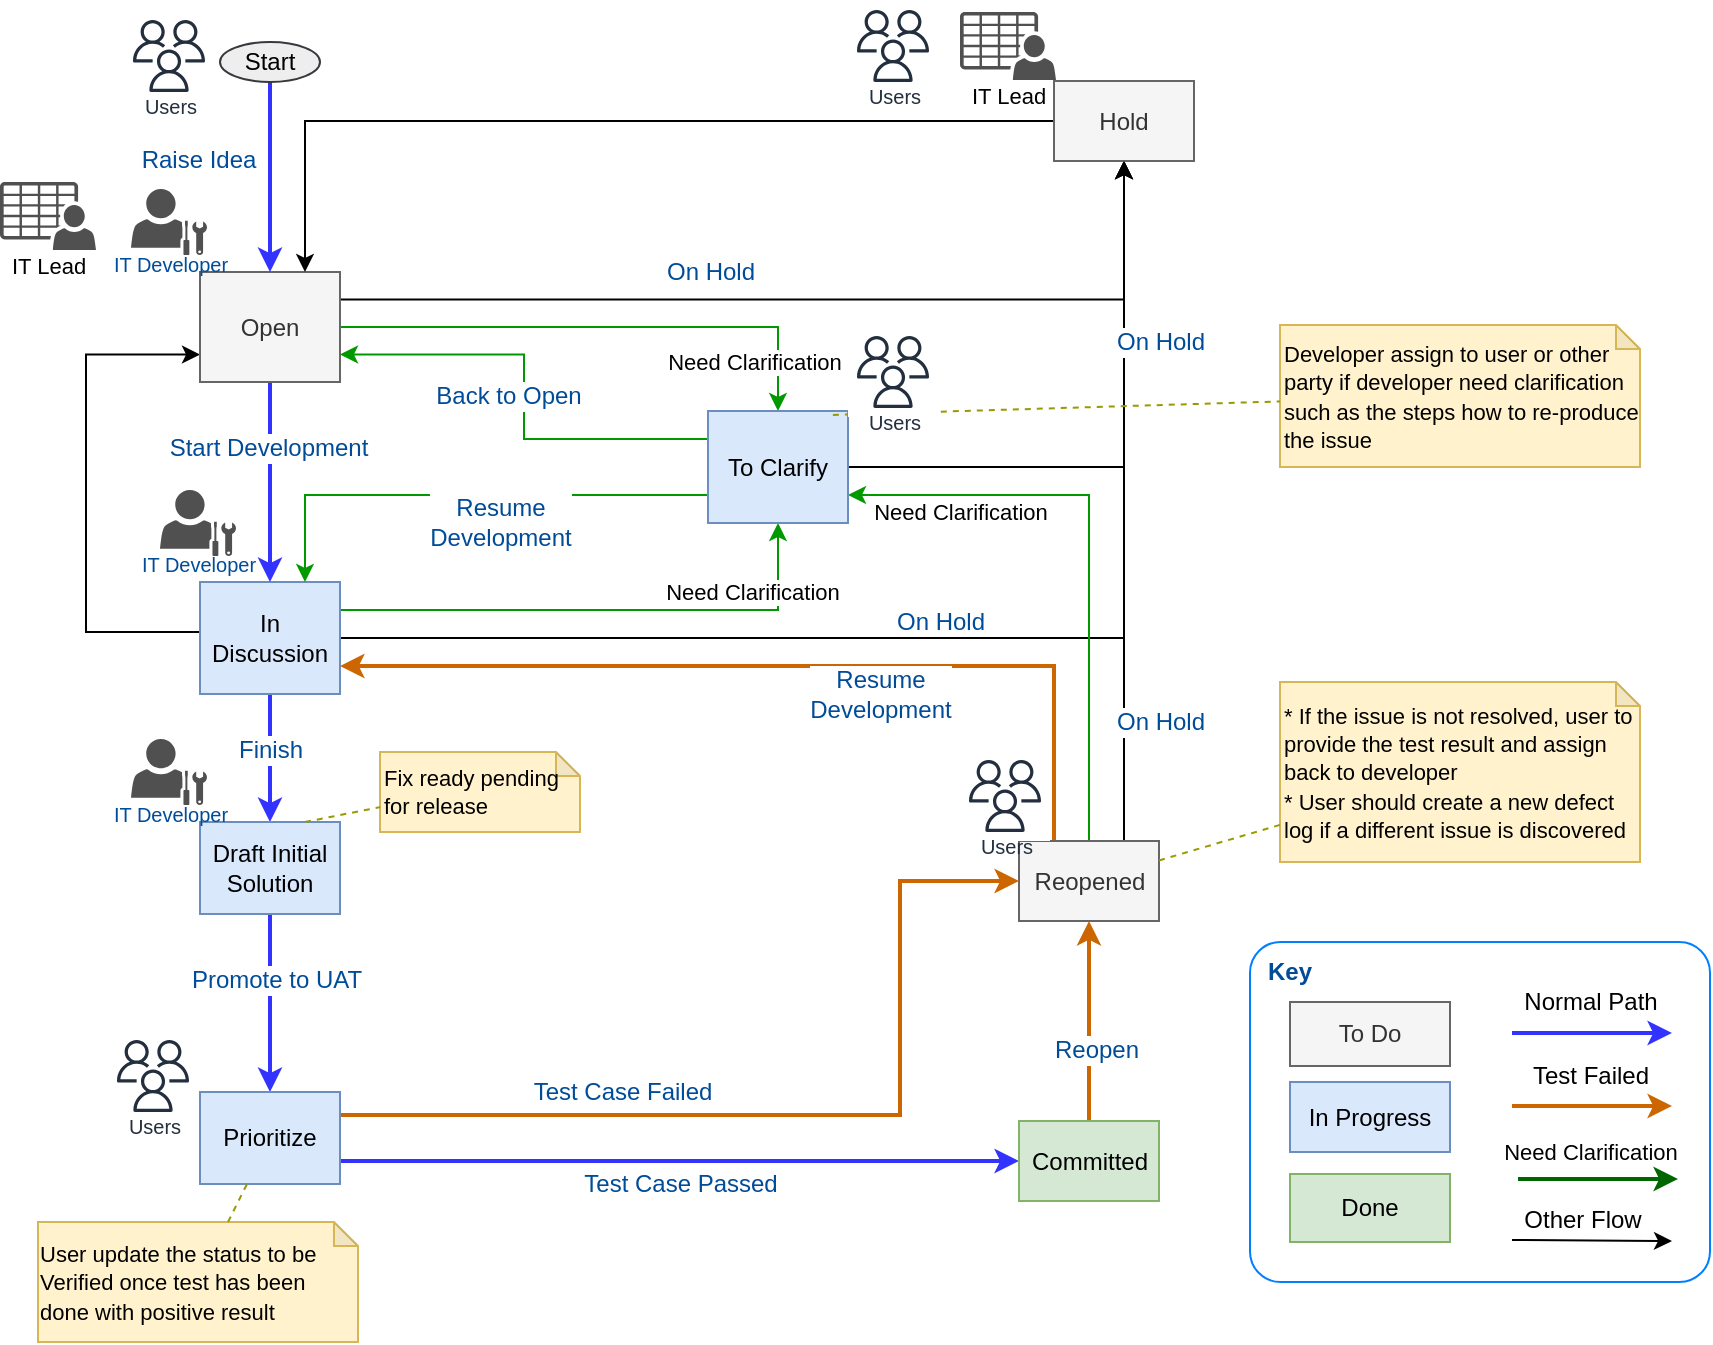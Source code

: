 <mxfile version="10.9.2" type="github"><diagram id="ibnMMzzlPycj9zkq83kl" name="Page-1"><mxGraphModel dx="870" dy="625" grid="1" gridSize="10" guides="1" tooltips="1" connect="1" arrows="1" fold="1" page="1" pageScale="1" pageWidth="827" pageHeight="1169" math="0" shadow="0"><root><mxCell id="0"/><mxCell id="1" parent="0"/><mxCell id="gEW4pak4NNGnfrm4xWKm-1" value="" style="rounded=1;whiteSpace=wrap;html=1;strokeColor=#007FFF;fontSize=12;fontColor=#004C99;align=left;arcSize=9;" vertex="1" parent="1"><mxGeometry x="662" y="620" width="230" height="170" as="geometry"/></mxCell><mxCell id="gEW4pak4NNGnfrm4xWKm-2" style="edgeStyle=orthogonalEdgeStyle;rounded=0;orthogonalLoop=1;jettySize=auto;html=1;entryX=0.5;entryY=1;entryDx=0;entryDy=0;fontSize=12;fontColor=#004C99;exitX=1;exitY=0.5;exitDx=0;exitDy=0;" edge="1" parent="1" source="gEW4pak4NNGnfrm4xWKm-9" target="gEW4pak4NNGnfrm4xWKm-32"><mxGeometry relative="1" as="geometry"><mxPoint x="207" y="449.5" as="sourcePoint"/></mxGeometry></mxCell><mxCell id="gEW4pak4NNGnfrm4xWKm-3" value="On Hold" style="text;html=1;resizable=0;points=[];align=center;verticalAlign=middle;labelBackgroundColor=none;fontSize=12;fontColor=#004C99;" vertex="1" connectable="0" parent="gEW4pak4NNGnfrm4xWKm-2"><mxGeometry x="-0.436" y="-3" relative="1" as="geometry"><mxPoint x="121.5" y="-11" as="offset"/></mxGeometry></mxCell><mxCell id="gEW4pak4NNGnfrm4xWKm-4" style="edgeStyle=orthogonalEdgeStyle;rounded=0;orthogonalLoop=1;jettySize=auto;html=1;fontSize=12;fontColor=#004C99;exitX=0;exitY=0.5;exitDx=0;exitDy=0;entryX=0;entryY=0.75;entryDx=0;entryDy=0;" edge="1" parent="1" source="gEW4pak4NNGnfrm4xWKm-9" target="gEW4pak4NNGnfrm4xWKm-18"><mxGeometry relative="1" as="geometry"><Array as="points"><mxPoint x="137" y="465"/><mxPoint x="80" y="465"/><mxPoint x="80" y="326"/></Array><mxPoint x="130" y="320" as="targetPoint"/></mxGeometry></mxCell><mxCell id="gEW4pak4NNGnfrm4xWKm-5" style="edgeStyle=orthogonalEdgeStyle;rounded=0;orthogonalLoop=1;jettySize=auto;html=1;entryX=0.5;entryY=0;entryDx=0;entryDy=0;fontSize=12;fontColor=#004C99;strokeColor=#3333FF;strokeWidth=2;" edge="1" parent="1" source="gEW4pak4NNGnfrm4xWKm-9" target="gEW4pak4NNGnfrm4xWKm-23"><mxGeometry relative="1" as="geometry"/></mxCell><mxCell id="gEW4pak4NNGnfrm4xWKm-6" value="Finish" style="text;html=1;resizable=0;points=[];align=center;verticalAlign=middle;labelBackgroundColor=#ffffff;fontSize=12;fontColor=#004C99;" vertex="1" connectable="0" parent="gEW4pak4NNGnfrm4xWKm-5"><mxGeometry x="-0.746" y="-1" relative="1" as="geometry"><mxPoint x="1" y="20" as="offset"/></mxGeometry></mxCell><mxCell id="gEW4pak4NNGnfrm4xWKm-7" style="edgeStyle=orthogonalEdgeStyle;rounded=0;orthogonalLoop=1;jettySize=auto;html=1;exitX=1;exitY=0.25;exitDx=0;exitDy=0;entryX=0.5;entryY=1;entryDx=0;entryDy=0;strokeColor=#009900;strokeWidth=1;" edge="1" parent="1" source="gEW4pak4NNGnfrm4xWKm-9" target="gEW4pak4NNGnfrm4xWKm-47"><mxGeometry relative="1" as="geometry"/></mxCell><mxCell id="gEW4pak4NNGnfrm4xWKm-8" value="Need Clarification" style="text;html=1;resizable=0;points=[];align=center;verticalAlign=middle;labelBackgroundColor=#ffffff;fontSize=11;" vertex="1" connectable="0" parent="gEW4pak4NNGnfrm4xWKm-7"><mxGeometry x="0.737" y="13" relative="1" as="geometry"><mxPoint as="offset"/></mxGeometry></mxCell><mxCell id="gEW4pak4NNGnfrm4xWKm-9" value="In Discussion" style="rounded=0;whiteSpace=wrap;html=1;strokeColor=#6c8ebf;fontSize=12;align=center;fillColor=#dae8fc;" vertex="1" parent="1"><mxGeometry x="137" y="440" width="70" height="56" as="geometry"/></mxCell><mxCell id="gEW4pak4NNGnfrm4xWKm-10" style="edgeStyle=orthogonalEdgeStyle;rounded=0;orthogonalLoop=1;jettySize=auto;html=1;entryX=0.5;entryY=0;entryDx=0;entryDy=0;fontSize=12;fontColor=#004C99;strokeColor=#3333FF;strokeWidth=2;" edge="1" parent="1" source="gEW4pak4NNGnfrm4xWKm-18" target="gEW4pak4NNGnfrm4xWKm-9"><mxGeometry relative="1" as="geometry"/></mxCell><mxCell id="gEW4pak4NNGnfrm4xWKm-11" value="Start Development" style="text;html=1;resizable=0;points=[];align=center;verticalAlign=middle;labelBackgroundColor=#ffffff;fontSize=12;fontColor=#004C99;" vertex="1" connectable="0" parent="gEW4pak4NNGnfrm4xWKm-10"><mxGeometry x="-0.342" y="-1" relative="1" as="geometry"><mxPoint as="offset"/></mxGeometry></mxCell><mxCell id="gEW4pak4NNGnfrm4xWKm-12" style="edgeStyle=orthogonalEdgeStyle;rounded=0;orthogonalLoop=1;jettySize=auto;html=1;entryX=0.5;entryY=1;entryDx=0;entryDy=0;fontSize=12;fontColor=#004C99;exitX=1;exitY=0.25;exitDx=0;exitDy=0;" edge="1" parent="1" source="gEW4pak4NNGnfrm4xWKm-18" target="gEW4pak4NNGnfrm4xWKm-32"><mxGeometry relative="1" as="geometry"><Array as="points"><mxPoint x="599" y="299"/></Array></mxGeometry></mxCell><mxCell id="gEW4pak4NNGnfrm4xWKm-13" value="On Hold" style="text;html=1;resizable=0;points=[];align=center;verticalAlign=middle;labelBackgroundColor=#ffffff;fontSize=12;fontColor=#004C99;" vertex="1" connectable="0" parent="gEW4pak4NNGnfrm4xWKm-12"><mxGeometry x="-0.213" relative="1" as="geometry"><mxPoint x="3" y="-14" as="offset"/></mxGeometry></mxCell><mxCell id="gEW4pak4NNGnfrm4xWKm-14" style="edgeStyle=orthogonalEdgeStyle;rounded=0;orthogonalLoop=1;jettySize=auto;html=1;exitX=1;exitY=0.5;exitDx=0;exitDy=0;entryX=0.5;entryY=0;entryDx=0;entryDy=0;strokeColor=#009900;strokeWidth=1;" edge="1" parent="1" source="gEW4pak4NNGnfrm4xWKm-18" target="gEW4pak4NNGnfrm4xWKm-47"><mxGeometry relative="1" as="geometry"/></mxCell><mxCell id="gEW4pak4NNGnfrm4xWKm-15" value="Need Clarification" style="text;html=1;resizable=0;points=[];align=center;verticalAlign=middle;labelBackgroundColor=#ffffff;fontSize=11;" vertex="1" connectable="0" parent="gEW4pak4NNGnfrm4xWKm-14"><mxGeometry x="0.581" y="-17" relative="1" as="geometry"><mxPoint as="offset"/></mxGeometry></mxCell><mxCell id="gEW4pak4NNGnfrm4xWKm-18" value="Open" style="rounded=0;whiteSpace=wrap;html=1;strokeColor=#666666;fontSize=12;align=center;fontColor=#333333;fillColor=#f5f5f5;" vertex="1" parent="1"><mxGeometry x="137" y="285" width="70" height="55" as="geometry"/></mxCell><mxCell id="gEW4pak4NNGnfrm4xWKm-21" style="edgeStyle=orthogonalEdgeStyle;rounded=0;orthogonalLoop=1;jettySize=auto;html=1;entryX=0.5;entryY=0;entryDx=0;entryDy=0;fontSize=12;fontColor=#004C99;strokeColor=#3333FF;strokeWidth=2;" edge="1" parent="1" source="gEW4pak4NNGnfrm4xWKm-23" target="gEW4pak4NNGnfrm4xWKm-37"><mxGeometry relative="1" as="geometry"/></mxCell><mxCell id="gEW4pak4NNGnfrm4xWKm-22" value="Promote to UAT" style="text;html=1;resizable=0;points=[];align=center;verticalAlign=middle;labelBackgroundColor=#ffffff;fontSize=12;fontColor=#004C99;" vertex="1" connectable="0" parent="gEW4pak4NNGnfrm4xWKm-21"><mxGeometry x="-0.275" y="3" relative="1" as="geometry"><mxPoint as="offset"/></mxGeometry></mxCell><mxCell id="gEW4pak4NNGnfrm4xWKm-23" value="Draft Initial Solution" style="rounded=0;whiteSpace=wrap;html=1;strokeColor=#6c8ebf;fontSize=12;align=center;fillColor=#dae8fc;" vertex="1" parent="1"><mxGeometry x="137" y="560" width="70" height="46" as="geometry"/></mxCell><mxCell id="gEW4pak4NNGnfrm4xWKm-24" style="edgeStyle=orthogonalEdgeStyle;rounded=0;orthogonalLoop=1;jettySize=auto;html=1;entryX=1;entryY=0.75;entryDx=0;entryDy=0;fontSize=12;fontColor=#004C99;exitX=0.25;exitY=0;exitDx=0;exitDy=0;strokeColor=#CC6600;strokeWidth=2;" edge="1" parent="1" source="gEW4pak4NNGnfrm4xWKm-30" target="gEW4pak4NNGnfrm4xWKm-9"><mxGeometry relative="1" as="geometry"><Array as="points"><mxPoint x="564" y="482"/></Array></mxGeometry></mxCell><mxCell id="gEW4pak4NNGnfrm4xWKm-25" value="Resume &lt;br&gt;Development" style="text;html=1;resizable=0;points=[];align=center;verticalAlign=middle;labelBackgroundColor=#ffffff;fontSize=12;fontColor=#004C99;" vertex="1" connectable="0" parent="gEW4pak4NNGnfrm4xWKm-24"><mxGeometry x="-0.234" y="-3" relative="1" as="geometry"><mxPoint x="-5" y="17" as="offset"/></mxGeometry></mxCell><mxCell id="gEW4pak4NNGnfrm4xWKm-26" style="edgeStyle=orthogonalEdgeStyle;rounded=0;orthogonalLoop=1;jettySize=auto;html=1;entryX=0.5;entryY=1;entryDx=0;entryDy=0;fontSize=12;fontColor=#004C99;exitX=0.75;exitY=0;exitDx=0;exitDy=0;" edge="1" parent="1" source="gEW4pak4NNGnfrm4xWKm-30" target="gEW4pak4NNGnfrm4xWKm-32"><mxGeometry relative="1" as="geometry"><mxPoint x="627" y="455" as="sourcePoint"/></mxGeometry></mxCell><mxCell id="gEW4pak4NNGnfrm4xWKm-27" value="On Hold" style="text;html=1;resizable=0;points=[];align=center;verticalAlign=middle;labelBackgroundColor=#ffffff;fontSize=12;fontColor=#004C99;" vertex="1" connectable="0" parent="gEW4pak4NNGnfrm4xWKm-26"><mxGeometry x="-0.659" y="-2" relative="1" as="geometry"><mxPoint x="15.5" y="-2" as="offset"/></mxGeometry></mxCell><mxCell id="gEW4pak4NNGnfrm4xWKm-28" style="edgeStyle=orthogonalEdgeStyle;rounded=0;orthogonalLoop=1;jettySize=auto;html=1;exitX=0.5;exitY=0;exitDx=0;exitDy=0;entryX=1;entryY=0.75;entryDx=0;entryDy=0;strokeColor=#009900;strokeWidth=1;" edge="1" parent="1" source="gEW4pak4NNGnfrm4xWKm-30" target="gEW4pak4NNGnfrm4xWKm-47"><mxGeometry relative="1" as="geometry"/></mxCell><mxCell id="gEW4pak4NNGnfrm4xWKm-29" value="Need Clarification" style="text;html=1;resizable=0;points=[];align=center;verticalAlign=middle;labelBackgroundColor=#ffffff;fontSize=11;" vertex="1" connectable="0" parent="gEW4pak4NNGnfrm4xWKm-28"><mxGeometry x="0.597" y="3" relative="1" as="geometry"><mxPoint x="-3" y="5" as="offset"/></mxGeometry></mxCell><mxCell id="gEW4pak4NNGnfrm4xWKm-30" value="Reopened" style="rounded=0;whiteSpace=wrap;html=1;strokeColor=#666666;fontSize=12;align=center;fontColor=#333333;fillColor=#f5f5f5;" vertex="1" parent="1"><mxGeometry x="546.5" y="569.5" width="70" height="40" as="geometry"/></mxCell><mxCell id="gEW4pak4NNGnfrm4xWKm-31" style="edgeStyle=orthogonalEdgeStyle;rounded=0;orthogonalLoop=1;jettySize=auto;html=1;exitX=0;exitY=0.5;exitDx=0;exitDy=0;entryX=0.75;entryY=0;entryDx=0;entryDy=0;" edge="1" parent="1" source="gEW4pak4NNGnfrm4xWKm-32" target="gEW4pak4NNGnfrm4xWKm-18"><mxGeometry relative="1" as="geometry"/></mxCell><mxCell id="gEW4pak4NNGnfrm4xWKm-32" value="Hold" style="rounded=0;whiteSpace=wrap;html=1;strokeColor=#666666;fontSize=12;align=center;fontColor=#333333;fillColor=#f5f5f5;" vertex="1" parent="1"><mxGeometry x="564" y="189.5" width="70" height="40" as="geometry"/></mxCell><mxCell id="gEW4pak4NNGnfrm4xWKm-33" style="edgeStyle=orthogonalEdgeStyle;rounded=0;orthogonalLoop=1;jettySize=auto;html=1;entryX=0;entryY=0.5;entryDx=0;entryDy=0;fontSize=12;fontColor=#004C99;exitX=1;exitY=0.75;exitDx=0;exitDy=0;strokeColor=#3333FF;strokeWidth=2;" edge="1" parent="1" source="gEW4pak4NNGnfrm4xWKm-37" target="gEW4pak4NNGnfrm4xWKm-40"><mxGeometry relative="1" as="geometry"/></mxCell><mxCell id="gEW4pak4NNGnfrm4xWKm-34" value="Test Case Passed" style="text;html=1;resizable=0;points=[];align=center;verticalAlign=middle;labelBackgroundColor=#ffffff;fontSize=12;fontColor=#004C99;" vertex="1" connectable="0" parent="gEW4pak4NNGnfrm4xWKm-33"><mxGeometry x="0.225" y="1" relative="1" as="geometry"><mxPoint x="-38" y="12" as="offset"/></mxGeometry></mxCell><mxCell id="gEW4pak4NNGnfrm4xWKm-35" style="edgeStyle=orthogonalEdgeStyle;rounded=0;orthogonalLoop=1;jettySize=auto;html=1;exitX=1;exitY=0.25;exitDx=0;exitDy=0;entryX=0;entryY=0.5;entryDx=0;entryDy=0;fontSize=12;fontColor=#004C99;strokeColor=#CC6600;strokeWidth=2;" edge="1" parent="1" source="gEW4pak4NNGnfrm4xWKm-37" target="gEW4pak4NNGnfrm4xWKm-30"><mxGeometry relative="1" as="geometry"><Array as="points"><mxPoint x="207" y="707"/><mxPoint x="487" y="707"/><mxPoint x="487" y="590"/></Array></mxGeometry></mxCell><mxCell id="gEW4pak4NNGnfrm4xWKm-36" value="Test Case Failed" style="text;html=1;resizable=0;points=[];align=center;verticalAlign=middle;labelBackgroundColor=#ffffff;fontSize=12;fontColor=#004C99;" vertex="1" connectable="0" parent="gEW4pak4NNGnfrm4xWKm-35"><mxGeometry x="-0.403" y="33" relative="1" as="geometry"><mxPoint x="4" y="21" as="offset"/></mxGeometry></mxCell><mxCell id="gEW4pak4NNGnfrm4xWKm-37" value="Prioritize" style="rounded=0;whiteSpace=wrap;html=1;strokeColor=#6c8ebf;fontSize=12;align=center;fillColor=#dae8fc;" vertex="1" parent="1"><mxGeometry x="137" y="695" width="70" height="46" as="geometry"/></mxCell><mxCell id="gEW4pak4NNGnfrm4xWKm-38" style="edgeStyle=orthogonalEdgeStyle;rounded=0;orthogonalLoop=1;jettySize=auto;html=1;entryX=0.5;entryY=1;entryDx=0;entryDy=0;fontSize=12;fontColor=#004C99;strokeColor=#CC6600;strokeWidth=2;" edge="1" parent="1" source="gEW4pak4NNGnfrm4xWKm-40" target="gEW4pak4NNGnfrm4xWKm-30"><mxGeometry relative="1" as="geometry"/></mxCell><mxCell id="gEW4pak4NNGnfrm4xWKm-39" value="Reopen" style="text;html=1;resizable=0;points=[];align=center;verticalAlign=middle;labelBackgroundColor=#ffffff;fontSize=12;fontColor=#004C99;" vertex="1" connectable="0" parent="gEW4pak4NNGnfrm4xWKm-38"><mxGeometry x="-0.276" y="-3" relative="1" as="geometry"><mxPoint as="offset"/></mxGeometry></mxCell><mxCell id="gEW4pak4NNGnfrm4xWKm-40" value="Committed" style="rounded=0;whiteSpace=wrap;html=1;strokeColor=#82b366;fontSize=12;align=center;fillColor=#d5e8d4;" vertex="1" parent="1"><mxGeometry x="546.5" y="709.5" width="70" height="40" as="geometry"/></mxCell><mxCell id="gEW4pak4NNGnfrm4xWKm-41" style="edgeStyle=orthogonalEdgeStyle;rounded=0;orthogonalLoop=1;jettySize=auto;html=1;entryX=0.75;entryY=0;entryDx=0;entryDy=0;fontSize=12;fontColor=#004C99;exitX=0;exitY=0.75;exitDx=0;exitDy=0;strokeColor=#009900;strokeWidth=1;" edge="1" parent="1" source="gEW4pak4NNGnfrm4xWKm-47" target="gEW4pak4NNGnfrm4xWKm-9"><mxGeometry relative="1" as="geometry"><Array as="points"><mxPoint x="190" y="397"/></Array></mxGeometry></mxCell><mxCell id="gEW4pak4NNGnfrm4xWKm-42" value="Resume &lt;br&gt;Development" style="text;html=1;resizable=0;points=[];align=center;verticalAlign=middle;labelBackgroundColor=#ffffff;fontSize=12;fontColor=#004C99;" vertex="1" connectable="0" parent="gEW4pak4NNGnfrm4xWKm-41"><mxGeometry x="0.074" y="1" relative="1" as="geometry"><mxPoint x="27" y="12.5" as="offset"/></mxGeometry></mxCell><mxCell id="gEW4pak4NNGnfrm4xWKm-43" style="edgeStyle=orthogonalEdgeStyle;rounded=0;orthogonalLoop=1;jettySize=auto;html=1;entryX=1;entryY=0.75;entryDx=0;entryDy=0;fontSize=12;fontColor=#004C99;exitX=0;exitY=0.25;exitDx=0;exitDy=0;strokeColor=#009900;strokeWidth=1;" edge="1" parent="1" source="gEW4pak4NNGnfrm4xWKm-47" target="gEW4pak4NNGnfrm4xWKm-18"><mxGeometry relative="1" as="geometry"/></mxCell><mxCell id="gEW4pak4NNGnfrm4xWKm-44" value="Back to Open" style="text;html=1;resizable=0;points=[];align=center;verticalAlign=middle;labelBackgroundColor=#ffffff;fontSize=12;fontColor=#004C99;" vertex="1" connectable="0" parent="gEW4pak4NNGnfrm4xWKm-43"><mxGeometry x="0.394" y="3" relative="1" as="geometry"><mxPoint x="15" y="17" as="offset"/></mxGeometry></mxCell><mxCell id="gEW4pak4NNGnfrm4xWKm-45" style="edgeStyle=orthogonalEdgeStyle;rounded=0;orthogonalLoop=1;jettySize=auto;html=1;entryX=0.5;entryY=1;entryDx=0;entryDy=0;fontSize=12;fontColor=#004C99;exitX=1;exitY=0.5;exitDx=0;exitDy=0;" edge="1" parent="1" source="gEW4pak4NNGnfrm4xWKm-47" target="gEW4pak4NNGnfrm4xWKm-32"><mxGeometry relative="1" as="geometry"><mxPoint x="497.0" y="409.929" as="sourcePoint"/></mxGeometry></mxCell><mxCell id="gEW4pak4NNGnfrm4xWKm-46" value="On Hold" style="text;html=1;resizable=0;points=[];align=center;verticalAlign=middle;labelBackgroundColor=#ffffff;fontSize=12;fontColor=#004C99;" vertex="1" connectable="0" parent="gEW4pak4NNGnfrm4xWKm-45"><mxGeometry x="-0.674" y="4" relative="1" as="geometry"><mxPoint x="108.5" y="-59" as="offset"/></mxGeometry></mxCell><mxCell id="gEW4pak4NNGnfrm4xWKm-47" value="To Clarify" style="rounded=0;whiteSpace=wrap;html=1;strokeColor=#6c8ebf;fontSize=12;align=center;fillColor=#dae8fc;" vertex="1" parent="1"><mxGeometry x="391" y="354.5" width="70" height="56" as="geometry"/></mxCell><mxCell id="gEW4pak4NNGnfrm4xWKm-48" style="edgeStyle=orthogonalEdgeStyle;rounded=0;orthogonalLoop=1;jettySize=auto;html=1;entryX=0.5;entryY=0;entryDx=0;entryDy=0;fontSize=12;fontColor=#004C99;strokeColor=#3333FF;strokeWidth=2;" edge="1" parent="1" source="gEW4pak4NNGnfrm4xWKm-50" target="gEW4pak4NNGnfrm4xWKm-18"><mxGeometry relative="1" as="geometry"><mxPoint x="172" y="190" as="targetPoint"/></mxGeometry></mxCell><mxCell id="gEW4pak4NNGnfrm4xWKm-49" value="Raise Idea" style="text;html=1;resizable=0;points=[];align=center;verticalAlign=middle;labelBackgroundColor=#ffffff;fontSize=12;fontColor=#004C99;" vertex="1" connectable="0" parent="gEW4pak4NNGnfrm4xWKm-48"><mxGeometry x="0.003" y="-17" relative="1" as="geometry"><mxPoint x="-19" y="-8.5" as="offset"/></mxGeometry></mxCell><mxCell id="gEW4pak4NNGnfrm4xWKm-50" value="Start" style="ellipse;whiteSpace=wrap;html=1;strokeColor=#36393d;fontSize=12;align=center;fillColor=#eeeeee;" vertex="1" parent="1"><mxGeometry x="147" y="170" width="50" height="20" as="geometry"/></mxCell><mxCell id="gEW4pak4NNGnfrm4xWKm-51" value="Fix ready pending for release" style="shape=note;whiteSpace=wrap;html=1;backgroundOutline=1;darkOpacity=0.05;strokeColor=#d6b656;fontSize=11;align=left;size=12;fillColor=#fff2cc;" vertex="1" parent="1"><mxGeometry x="227" y="525" width="100" height="40" as="geometry"/></mxCell><mxCell id="gEW4pak4NNGnfrm4xWKm-52" value="" style="endArrow=none;dashed=1;html=1;fontSize=12;fontColor=#004C99;entryX=0.001;entryY=0.689;entryDx=0;entryDy=0;entryPerimeter=0;exitX=0.75;exitY=0;exitDx=0;exitDy=0;strokeColor=#999900;" edge="1" parent="1" source="gEW4pak4NNGnfrm4xWKm-23" target="gEW4pak4NNGnfrm4xWKm-51"><mxGeometry width="50" height="50" relative="1" as="geometry"><mxPoint x="17" y="935" as="sourcePoint"/><mxPoint x="67" y="885" as="targetPoint"/></mxGeometry></mxCell><mxCell id="gEW4pak4NNGnfrm4xWKm-53" value="&lt;div style=&quot;text-align: left&quot;&gt;&lt;span style=&quot;font-size: 11px&quot;&gt;* If the issue is not resolved, user to provide the test result and assign back to developer&lt;/span&gt;&lt;/div&gt;&lt;div style=&quot;text-align: left&quot;&gt;&lt;span style=&quot;font-size: 11px&quot;&gt;* User should create a new defect log if a different issue is discovered&lt;/span&gt;&lt;/div&gt;" style="shape=note;whiteSpace=wrap;html=1;backgroundOutline=1;darkOpacity=0.05;strokeColor=#d6b656;fontSize=12;align=left;size=12;fillColor=#fff2cc;" vertex="1" parent="1"><mxGeometry x="677" y="490" width="180" height="90" as="geometry"/></mxCell><mxCell id="gEW4pak4NNGnfrm4xWKm-54" value="" style="endArrow=none;dashed=1;html=1;fontSize=12;fontColor=#004C99;strokeColor=#999900;" edge="1" parent="1" source="gEW4pak4NNGnfrm4xWKm-30" target="gEW4pak4NNGnfrm4xWKm-53"><mxGeometry width="50" height="50" relative="1" as="geometry"><mxPoint x="200" y="570" as="sourcePoint"/><mxPoint x="251" y="555" as="targetPoint"/></mxGeometry></mxCell><mxCell id="gEW4pak4NNGnfrm4xWKm-55" value="&lt;div style=&quot;text-align: left&quot;&gt;&lt;span style=&quot;font-size: 11px&quot;&gt;Developer assign to user or other party if developer need clarification such as the steps how to re-produce the issue&lt;/span&gt;&lt;/div&gt;" style="shape=note;whiteSpace=wrap;html=1;backgroundOutline=1;darkOpacity=0.05;strokeColor=#d6b656;fontSize=12;align=left;size=12;fillColor=#fff2cc;" vertex="1" parent="1"><mxGeometry x="677" y="311.5" width="180" height="71" as="geometry"/></mxCell><mxCell id="gEW4pak4NNGnfrm4xWKm-56" value="" style="endArrow=none;dashed=1;html=1;fontSize=12;fontColor=#004C99;exitX=0.892;exitY=0.035;exitDx=0;exitDy=0;strokeColor=#999900;exitPerimeter=0;" edge="1" parent="1" source="gEW4pak4NNGnfrm4xWKm-47" target="gEW4pak4NNGnfrm4xWKm-55"><mxGeometry width="50" height="50" relative="1" as="geometry"><mxPoint x="626.5" y="585.293" as="sourcePoint"/><mxPoint x="647" y="576.972" as="targetPoint"/></mxGeometry></mxCell><mxCell id="gEW4pak4NNGnfrm4xWKm-57" value="&lt;div style=&quot;text-align: left&quot;&gt;&lt;span style=&quot;font-size: 11px&quot;&gt;User update the status to be Verified once test has been done with positive result&lt;/span&gt;&lt;/div&gt;" style="shape=note;whiteSpace=wrap;html=1;backgroundOutline=1;darkOpacity=0.05;strokeColor=#d6b656;fontSize=12;align=center;size=12;fillColor=#fff2cc;" vertex="1" parent="1"><mxGeometry x="56" y="760" width="160" height="60" as="geometry"/></mxCell><mxCell id="gEW4pak4NNGnfrm4xWKm-58" value="" style="endArrow=none;dashed=1;html=1;fontSize=12;fontColor=#004C99;strokeColor=#999900;" edge="1" parent="1" source="gEW4pak4NNGnfrm4xWKm-57" target="gEW4pak4NNGnfrm4xWKm-37"><mxGeometry width="50" height="50" relative="1" as="geometry"><mxPoint x="626.5" y="585.293" as="sourcePoint"/><mxPoint x="647" y="576.972" as="targetPoint"/></mxGeometry></mxCell><mxCell id="gEW4pak4NNGnfrm4xWKm-59" value="Done" style="rounded=0;whiteSpace=wrap;html=1;strokeColor=#82b366;fontSize=12;align=center;fillColor=#d5e8d4;" vertex="1" parent="1"><mxGeometry x="682" y="736" width="80" height="34" as="geometry"/></mxCell><mxCell id="gEW4pak4NNGnfrm4xWKm-60" value="In Progress" style="rounded=0;whiteSpace=wrap;html=1;strokeColor=#6c8ebf;fontSize=12;align=center;fillColor=#dae8fc;" vertex="1" parent="1"><mxGeometry x="682" y="690" width="80" height="35" as="geometry"/></mxCell><mxCell id="gEW4pak4NNGnfrm4xWKm-61" value="To Do" style="rounded=0;whiteSpace=wrap;html=1;strokeColor=#666666;fontSize=12;align=center;fontColor=#333333;fillColor=#f5f5f5;" vertex="1" parent="1"><mxGeometry x="682" y="650" width="80" height="32" as="geometry"/></mxCell><mxCell id="gEW4pak4NNGnfrm4xWKm-62" value="Key" style="text;html=1;strokeColor=none;fillColor=none;align=center;verticalAlign=middle;whiteSpace=wrap;rounded=0;fontSize=12;fontColor=#004C99;fontStyle=1" vertex="1" parent="1"><mxGeometry x="662" y="625" width="40" height="20" as="geometry"/></mxCell><mxCell id="gEW4pak4NNGnfrm4xWKm-63" value="Users" style="outlineConnect=0;fontColor=#232F3E;gradientColor=none;strokeColor=#232F3E;fillColor=#ffffff;dashed=0;verticalLabelPosition=bottom;verticalAlign=top;align=center;html=1;fontSize=10;fontStyle=0;aspect=fixed;shape=mxgraph.aws4.resourceIcon;resIcon=mxgraph.aws4.users;spacingTop=-10;" vertex="1" parent="1"><mxGeometry x="91" y="664.5" width="45" height="45" as="geometry"/></mxCell><mxCell id="gEW4pak4NNGnfrm4xWKm-64" value="IT Developer" style="pointerEvents=1;shadow=0;dashed=0;html=1;strokeColor=none;fillColor=#505050;labelPosition=center;verticalLabelPosition=bottom;verticalAlign=top;outlineConnect=0;align=center;shape=mxgraph.office.users.administrator;fontSize=10;fontColor=#004C99;spacingTop=-8;" vertex="1" parent="1"><mxGeometry x="117" y="394" width="38" height="33" as="geometry"/></mxCell><mxCell id="gEW4pak4NNGnfrm4xWKm-65" value="IT Developer" style="pointerEvents=1;shadow=0;dashed=0;html=1;strokeColor=none;fillColor=#505050;labelPosition=center;verticalLabelPosition=bottom;verticalAlign=top;outlineConnect=0;align=center;shape=mxgraph.office.users.administrator;fontSize=10;fontColor=#004C99;spacingTop=-8;" vertex="1" parent="1"><mxGeometry x="102.5" y="243.5" width="38" height="33" as="geometry"/></mxCell><mxCell id="gEW4pak4NNGnfrm4xWKm-66" value="Users" style="outlineConnect=0;fontColor=#232F3E;gradientColor=none;strokeColor=#232F3E;fillColor=#ffffff;dashed=0;verticalLabelPosition=bottom;verticalAlign=top;align=center;html=1;fontSize=10;fontStyle=0;aspect=fixed;shape=mxgraph.aws4.resourceIcon;resIcon=mxgraph.aws4.users;spacingTop=-10;" vertex="1" parent="1"><mxGeometry x="517" y="524.5" width="45" height="45" as="geometry"/></mxCell><mxCell id="gEW4pak4NNGnfrm4xWKm-67" value="Users" style="outlineConnect=0;fontColor=#232F3E;gradientColor=none;strokeColor=#232F3E;fillColor=#ffffff;dashed=0;verticalLabelPosition=bottom;verticalAlign=top;align=center;html=1;fontSize=10;fontStyle=0;aspect=fixed;shape=mxgraph.aws4.resourceIcon;resIcon=mxgraph.aws4.users;spacingTop=-10;" vertex="1" parent="1"><mxGeometry x="461" y="312.5" width="45" height="45" as="geometry"/></mxCell><mxCell id="gEW4pak4NNGnfrm4xWKm-68" value="IT Developer" style="pointerEvents=1;shadow=0;dashed=0;html=1;strokeColor=none;fillColor=#505050;labelPosition=center;verticalLabelPosition=bottom;verticalAlign=top;outlineConnect=0;align=center;shape=mxgraph.office.users.administrator;fontSize=10;fontColor=#004C99;spacingTop=-8;" vertex="1" parent="1"><mxGeometry x="102.5" y="518.5" width="38" height="33" as="geometry"/></mxCell><mxCell id="gEW4pak4NNGnfrm4xWKm-69" value="Users" style="outlineConnect=0;fontColor=#232F3E;gradientColor=none;strokeColor=#232F3E;fillColor=#ffffff;dashed=0;verticalLabelPosition=bottom;verticalAlign=top;align=center;html=1;fontSize=10;fontStyle=0;aspect=fixed;shape=mxgraph.aws4.resourceIcon;resIcon=mxgraph.aws4.users;spacingTop=-10;" vertex="1" parent="1"><mxGeometry x="99" y="154.5" width="45" height="45" as="geometry"/></mxCell><mxCell id="gEW4pak4NNGnfrm4xWKm-70" value="IT Lead" style="pointerEvents=1;shadow=0;dashed=0;html=1;strokeColor=none;fillColor=#505050;labelPosition=center;verticalLabelPosition=bottom;verticalAlign=top;outlineConnect=0;align=center;shape=mxgraph.office.users.csv_file;spacingTop=-5;fontSize=11;" vertex="1" parent="1"><mxGeometry x="517" y="155" width="48" height="34" as="geometry"/></mxCell><mxCell id="gEW4pak4NNGnfrm4xWKm-71" value="IT Lead" style="pointerEvents=1;shadow=0;dashed=0;html=1;strokeColor=none;fillColor=#505050;labelPosition=center;verticalLabelPosition=bottom;verticalAlign=top;outlineConnect=0;align=center;shape=mxgraph.office.users.csv_file;spacingTop=-5;fontSize=11;" vertex="1" parent="1"><mxGeometry x="37" y="240" width="48" height="34" as="geometry"/></mxCell><mxCell id="gEW4pak4NNGnfrm4xWKm-74" style="rounded=0;orthogonalLoop=1;jettySize=auto;html=1;fontSize=14;fontColor=#004C99;strokeColor=#3333FF;strokeWidth=2;" edge="1" parent="1"><mxGeometry relative="1" as="geometry"><mxPoint x="793" y="665.5" as="sourcePoint"/><mxPoint x="873" y="665.5" as="targetPoint"/></mxGeometry></mxCell><mxCell id="gEW4pak4NNGnfrm4xWKm-75" value="&lt;font style=&quot;font-size: 12px&quot;&gt;Normal Path&lt;/font&gt;" style="text;html=1;resizable=0;points=[];align=center;verticalAlign=middle;labelBackgroundColor=#ffffff;fontSize=11;fontColor=#000000;" vertex="1" connectable="0" parent="gEW4pak4NNGnfrm4xWKm-74"><mxGeometry x="-0.325" y="1" relative="1" as="geometry"><mxPoint x="12" y="-14.5" as="offset"/></mxGeometry></mxCell><mxCell id="gEW4pak4NNGnfrm4xWKm-76" style="rounded=0;orthogonalLoop=1;jettySize=auto;html=1;fontSize=14;fontColor=#004C99;strokeColor=#CC6600;strokeWidth=2;" edge="1" parent="1"><mxGeometry relative="1" as="geometry"><mxPoint x="793" y="702" as="sourcePoint"/><mxPoint x="873" y="702" as="targetPoint"/></mxGeometry></mxCell><mxCell id="gEW4pak4NNGnfrm4xWKm-77" value="&lt;font style=&quot;font-size: 12px&quot;&gt;Test Failed&lt;br&gt;&lt;/font&gt;" style="text;html=1;resizable=0;points=[];align=center;verticalAlign=middle;labelBackgroundColor=#ffffff;fontSize=11;fontColor=#000000;" vertex="1" connectable="0" parent="gEW4pak4NNGnfrm4xWKm-76"><mxGeometry x="-0.325" y="1" relative="1" as="geometry"><mxPoint x="12" y="-14.5" as="offset"/></mxGeometry></mxCell><mxCell id="gEW4pak4NNGnfrm4xWKm-78" style="rounded=0;orthogonalLoop=1;jettySize=auto;html=1;fontSize=14;fontColor=#004C99;strokeColor=#006600;strokeWidth=2;" edge="1" parent="1"><mxGeometry relative="1" as="geometry"><mxPoint x="796" y="738.5" as="sourcePoint"/><mxPoint x="876" y="738.5" as="targetPoint"/></mxGeometry></mxCell><mxCell id="gEW4pak4NNGnfrm4xWKm-79" value="Need Clarification" style="text;html=1;resizable=0;points=[];align=center;verticalAlign=middle;labelBackgroundColor=#ffffff;fontSize=11;fontColor=#000000;" vertex="1" connectable="0" parent="gEW4pak4NNGnfrm4xWKm-78"><mxGeometry x="-0.325" y="1" relative="1" as="geometry"><mxPoint x="9" y="-12.5" as="offset"/></mxGeometry></mxCell><mxCell id="gEW4pak4NNGnfrm4xWKm-80" style="rounded=0;orthogonalLoop=1;jettySize=auto;html=1;" edge="1" parent="1"><mxGeometry relative="1" as="geometry"><mxPoint x="873" y="769.5" as="targetPoint"/><mxPoint x="793" y="769" as="sourcePoint"/></mxGeometry></mxCell><mxCell id="gEW4pak4NNGnfrm4xWKm-81" value="Other Flow" style="text;html=1;resizable=0;points=[];align=center;verticalAlign=middle;labelBackgroundColor=#ffffff;fontSize=12;fontColor=#000000;" vertex="1" connectable="0" parent="gEW4pak4NNGnfrm4xWKm-80"><mxGeometry x="-0.066" y="-2" relative="1" as="geometry"><mxPoint x="-3" y="-12" as="offset"/></mxGeometry></mxCell><mxCell id="gEW4pak4NNGnfrm4xWKm-82" value="Users" style="outlineConnect=0;fontColor=#232F3E;gradientColor=none;strokeColor=#232F3E;fillColor=#ffffff;dashed=0;verticalLabelPosition=bottom;verticalAlign=top;align=center;html=1;fontSize=10;fontStyle=0;aspect=fixed;shape=mxgraph.aws4.resourceIcon;resIcon=mxgraph.aws4.users;spacingTop=-10;" vertex="1" parent="1"><mxGeometry x="461" y="149.5" width="45" height="45" as="geometry"/></mxCell></root></mxGraphModel></diagram></mxfile>